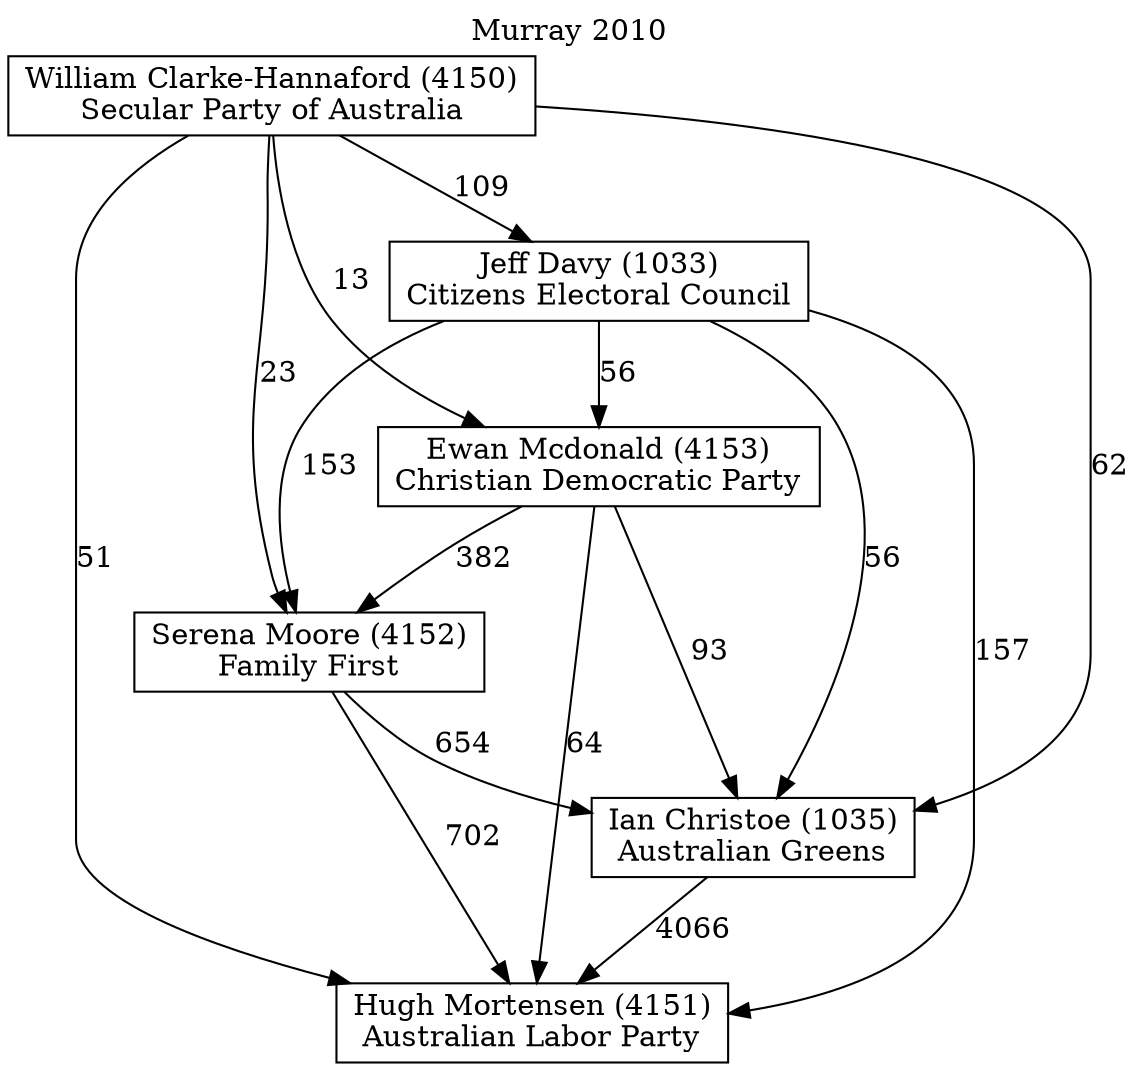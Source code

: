 // House preference flow
digraph "Hugh Mortensen (4151)_Murray_2010" {
	graph [label="Murray 2010" labelloc=t mclimit=10]
	node [shape=box]
	"Hugh Mortensen (4151)" [label="Hugh Mortensen (4151)
Australian Labor Party"]
	"Ian Christoe (1035)" [label="Ian Christoe (1035)
Australian Greens"]
	"Serena Moore (4152)" [label="Serena Moore (4152)
Family First"]
	"Ewan Mcdonald (4153)" [label="Ewan Mcdonald (4153)
Christian Democratic Party"]
	"Jeff Davy (1033)" [label="Jeff Davy (1033)
Citizens Electoral Council"]
	"William Clarke-Hannaford (4150)" [label="William Clarke-Hannaford (4150)
Secular Party of Australia"]
	"Ian Christoe (1035)" -> "Hugh Mortensen (4151)" [label=4066]
	"Serena Moore (4152)" -> "Ian Christoe (1035)" [label=654]
	"Ewan Mcdonald (4153)" -> "Serena Moore (4152)" [label=382]
	"Jeff Davy (1033)" -> "Ewan Mcdonald (4153)" [label=56]
	"William Clarke-Hannaford (4150)" -> "Jeff Davy (1033)" [label=109]
	"Serena Moore (4152)" -> "Hugh Mortensen (4151)" [label=702]
	"Ewan Mcdonald (4153)" -> "Hugh Mortensen (4151)" [label=64]
	"Jeff Davy (1033)" -> "Hugh Mortensen (4151)" [label=157]
	"William Clarke-Hannaford (4150)" -> "Hugh Mortensen (4151)" [label=51]
	"William Clarke-Hannaford (4150)" -> "Ewan Mcdonald (4153)" [label=13]
	"Jeff Davy (1033)" -> "Serena Moore (4152)" [label=153]
	"William Clarke-Hannaford (4150)" -> "Serena Moore (4152)" [label=23]
	"Ewan Mcdonald (4153)" -> "Ian Christoe (1035)" [label=93]
	"Jeff Davy (1033)" -> "Ian Christoe (1035)" [label=56]
	"William Clarke-Hannaford (4150)" -> "Ian Christoe (1035)" [label=62]
}
